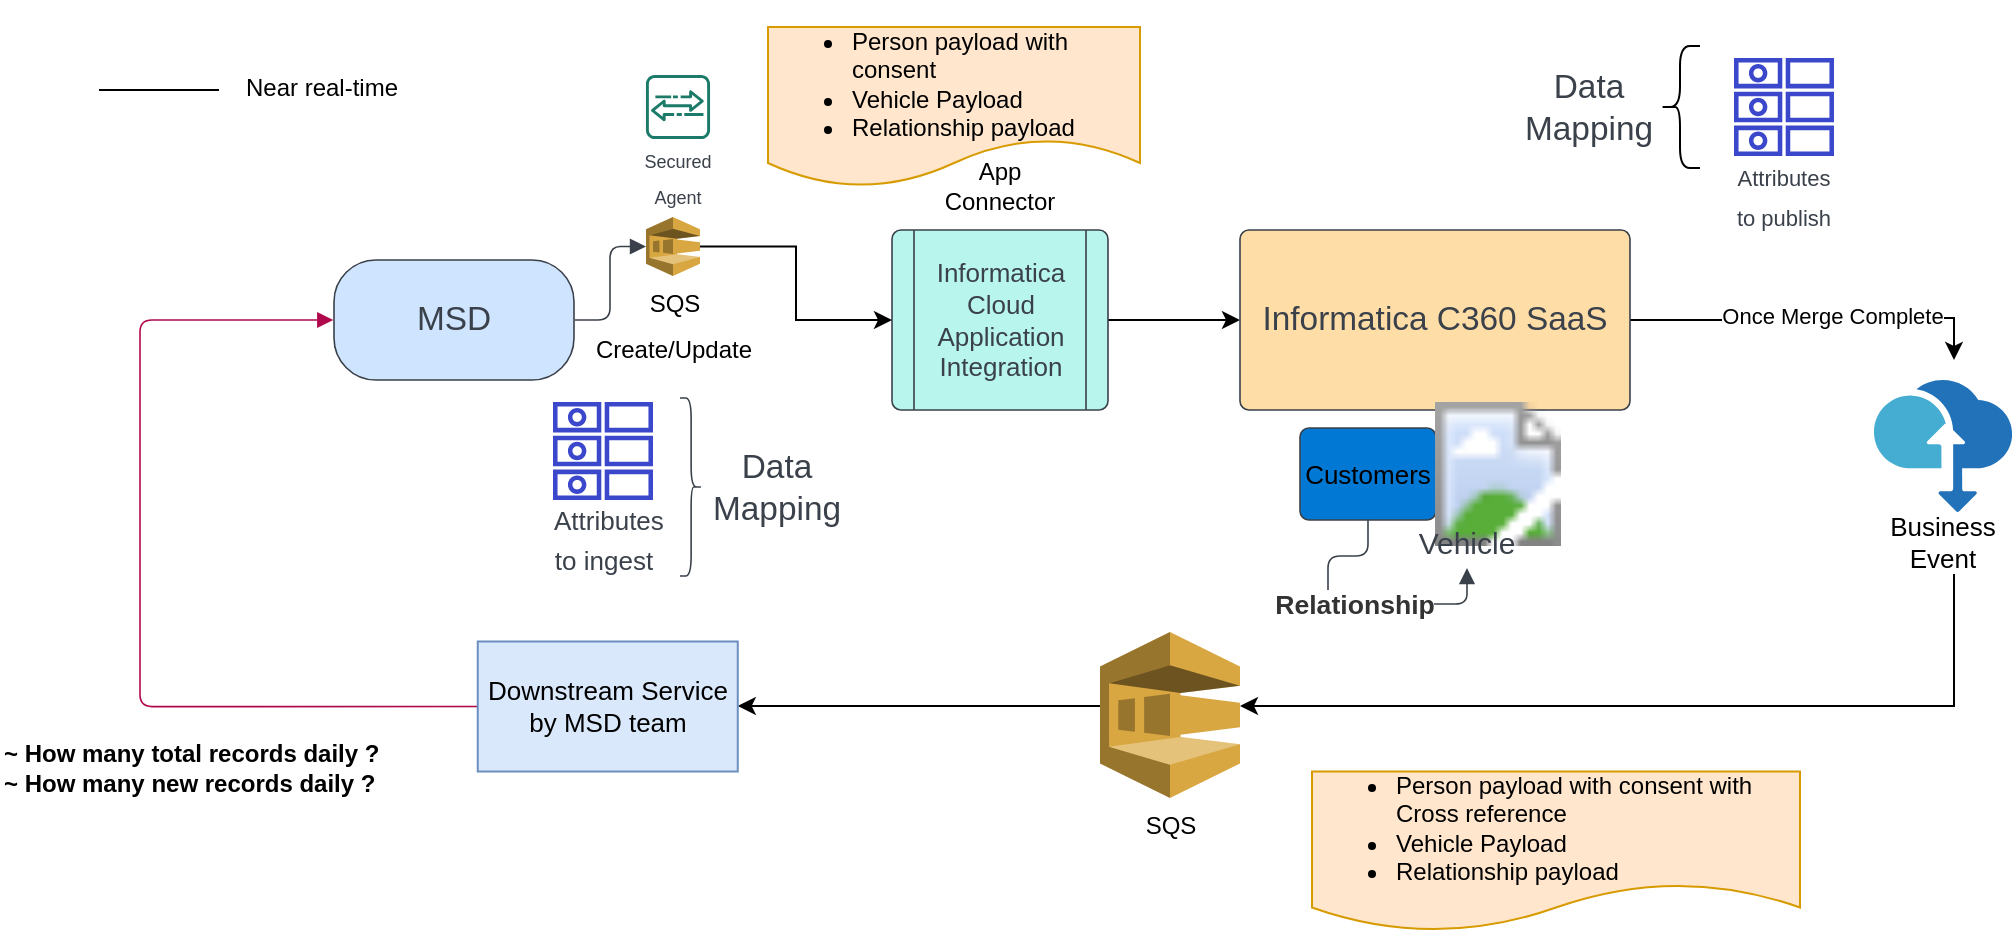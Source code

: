 <mxfile version="22.1.15" type="github" pages="6">
  <diagram name="Page-1" id="7HnCP33ddaRD0rec6pW0">
    <mxGraphModel dx="1050" dy="661" grid="1" gridSize="10" guides="1" tooltips="1" connect="1" arrows="1" fold="1" page="1" pageScale="1" pageWidth="850" pageHeight="1100" math="0" shadow="0">
      <root>
        <mxCell id="0" />
        <mxCell id="1" parent="0" />
        <mxCell id="JmXkQyWFA_XHJxAdcba5-1" value="MSD" style="html=1;overflow=block;blockSpacing=1;whiteSpace=wrap;rounded=1;arcSize=35;fontSize=16.7;fontColor=#3a414a;spacing=3.8;strokeColor=#3a414a;strokeOpacity=100;fillOpacity=100;fillColor=#cfe4ff;strokeWidth=0.8;lucidId=_zfvtoaLD8R3;" parent="1" vertex="1">
          <mxGeometry x="217" y="201" width="120" height="60" as="geometry" />
        </mxCell>
        <mxCell id="JmXkQyWFA_XHJxAdcba5-2" style="edgeStyle=orthogonalEdgeStyle;rounded=0;orthogonalLoop=1;jettySize=auto;html=1;" parent="1" source="JmXkQyWFA_XHJxAdcba5-3" target="JmXkQyWFA_XHJxAdcba5-6" edge="1">
          <mxGeometry relative="1" as="geometry" />
        </mxCell>
        <mxCell id="JmXkQyWFA_XHJxAdcba5-3" value="Informatica Cloud Application Integration" style="html=1;overflow=block;blockSpacing=1;whiteSpace=wrap;shape=process;fontSize=13;fontColor=#3a414a;spacing=3.8;strokeColor=#3a414a;strokeOpacity=100;fillOpacity=100;rounded=1;absoluteArcSize=1;arcSize=9;fillColor=#b8f5ed;strokeWidth=0.8;lucidId=kAfvMmEvo7Zt;" parent="1" vertex="1">
          <mxGeometry x="496" y="186" width="108" height="90" as="geometry" />
        </mxCell>
        <mxCell id="JmXkQyWFA_XHJxAdcba5-4" style="edgeStyle=orthogonalEdgeStyle;rounded=0;orthogonalLoop=1;jettySize=auto;html=1;entryX=0.5;entryY=0;entryDx=0;entryDy=0;" parent="1" source="JmXkQyWFA_XHJxAdcba5-6" edge="1">
          <mxGeometry relative="1" as="geometry">
            <mxPoint x="967" y="232" as="sourcePoint" />
            <mxPoint x="1027" y="251" as="targetPoint" />
            <Array as="points">
              <mxPoint x="946" y="231" />
              <mxPoint x="1027" y="230" />
            </Array>
          </mxGeometry>
        </mxCell>
        <mxCell id="JmXkQyWFA_XHJxAdcba5-5" value="Once Merge Complete" style="edgeLabel;html=1;align=center;verticalAlign=middle;resizable=0;points=[];" parent="JmXkQyWFA_XHJxAdcba5-4" vertex="1" connectable="0">
          <mxGeometry x="0.107" y="1" relative="1" as="geometry">
            <mxPoint as="offset" />
          </mxGeometry>
        </mxCell>
        <mxCell id="JmXkQyWFA_XHJxAdcba5-6" value="Informatica C360 SaaS" style="html=1;overflow=block;blockSpacing=1;whiteSpace=wrap;fontSize=16.7;fontColor=#3a414a;spacing=9;strokeColor=#3a414a;strokeOpacity=100;fillOpacity=100;rounded=1;absoluteArcSize=1;arcSize=9;fillColor=#ffdda6;strokeWidth=0.8;lucidId=FAfvqJk8E.Ea;" parent="1" vertex="1">
          <mxGeometry x="670" y="186" width="195" height="90" as="geometry" />
        </mxCell>
        <mxCell id="JmXkQyWFA_XHJxAdcba5-7" value="" style="html=1;jettySize=18;whiteSpace=wrap;fontSize=13;strokeColor=#3a414a;strokeOpacity=100;strokeWidth=0.8;rounded=1;arcSize=12;edgeStyle=orthogonalEdgeStyle;startArrow=none;endArrow=block;endFill=1;exitX=1.003;exitY=0.5;exitPerimeter=0;lucidId=RAfvrp491s3M;" parent="1" source="JmXkQyWFA_XHJxAdcba5-1" target="JmXkQyWFA_XHJxAdcba5-33" edge="1">
          <mxGeometry width="100" height="100" relative="1" as="geometry">
            <Array as="points" />
          </mxGeometry>
        </mxCell>
        <mxCell id="JmXkQyWFA_XHJxAdcba5-8" value="&lt;font style=&quot;font-size: 11px;&quot;&gt;Attributes to publish&lt;/font&gt;" style="html=1;overflow=block;blockSpacing=1;whiteSpace=wrap;shape=mxgraph.aws4.attributes;verticalLabelPosition=bottom;align=center;verticalAlign=top;pointerEvents=1;fontSize=16.7;fontColor=#3a414a;spacing=0;strokeColor=#3a414a;strokeOpacity=100;rounded=1;absoluteArcSize=1;arcSize=9;fillColor=#3b48cc;strokeWidth=0.8;lucidId=GWfvRAXIjcSH;" parent="1" vertex="1">
          <mxGeometry x="917" y="100" width="50" height="49" as="geometry" />
        </mxCell>
        <mxCell id="JmXkQyWFA_XHJxAdcba5-9" value="" style="strokeColor=none;fillColor=none;whiteSpace=wrap;fontSize=16.7;fontColor=#3a414a;spacing=3.8;strokeOpacity=100;rounded=1;absoluteArcSize=1;arcSize=9;strokeWidth=0.8;html=1;" parent="1" vertex="1">
          <mxGeometry x="390" y="270" width="67.76" height="89" as="geometry" />
        </mxCell>
        <mxCell id="JmXkQyWFA_XHJxAdcba5-10" value="" style="shape=curlyBracket;rounded=1;flipH=1;whiteSpace=wrap;fontSize=16.7;fontColor=#3a414a;spacing=3.8;strokeColor=#3a414a;strokeOpacity=100;strokeWidth=0.8;" parent="JmXkQyWFA_XHJxAdcba5-9" vertex="1">
          <mxGeometry width="11.125" height="89" as="geometry" />
        </mxCell>
        <mxCell id="JmXkQyWFA_XHJxAdcba5-11" value="Data Mapping" style="strokeColor=none;fillColor=none;whiteSpace=wrap;fontSize=16.7;fontColor=#3a414a;spacing=3.8;strokeOpacity=100;rounded=1;absoluteArcSize=1;arcSize=9;strokeWidth=0.8;" parent="JmXkQyWFA_XHJxAdcba5-9" vertex="1">
          <mxGeometry x="28.885" width="38.875" height="89" as="geometry" />
        </mxCell>
        <mxCell id="JmXkQyWFA_XHJxAdcba5-12" value="&lt;font style=&quot;font-size: 9px;&quot;&gt;Secured Agent&lt;/font&gt;" style="html=1;overflow=block;blockSpacing=1;whiteSpace=wrap;shape=mxgraph.aws4.agent2;labelPosition=center;verticalLabelPosition=bottom;align=center;verticalAlign=top;pointerEvents=1;fontSize=15;fontColor=#3a414a;spacing=0;strokeColor=#3a414a;strokeOpacity=100;rounded=1;absoluteArcSize=1;arcSize=9;fillColor=#1c7b68;strokeWidth=0.8;lucidId=V0fvz383fF~9;" parent="1" vertex="1">
          <mxGeometry x="370" y="108.5" width="38" height="32" as="geometry" />
        </mxCell>
        <mxCell id="JmXkQyWFA_XHJxAdcba5-13" value="Customers" style="html=1;overflow=block;blockSpacing=1;whiteSpace=wrap;fontSize=13;spacing=0;strokeColor=#3a414a;strokeOpacity=100;rounded=1;absoluteArcSize=1;arcSize=9;fillColor=#0078d4;strokeWidth=0.8;lucidId=Y6fv7KWgEG-H;" parent="1" vertex="1">
          <mxGeometry x="700" y="285" width="68" height="46" as="geometry" />
        </mxCell>
        <mxCell id="JmXkQyWFA_XHJxAdcba5-14" value="" style="html=1;jettySize=18;whiteSpace=wrap;fontSize=13;strokeColor=#b0084d;strokeOpacity=100;strokeWidth=0.8;rounded=1;arcSize=12;edgeStyle=orthogonalEdgeStyle;startArrow=none;endArrow=block;endFill=1;exitX=1.002;exitY=0.5;exitPerimeter=0;entryX=-0.003;entryY=0.5;entryPerimeter=0;lucidId=pPkv3rIOr2aS;" parent="1" source="JmXkQyWFA_XHJxAdcba5-20" target="JmXkQyWFA_XHJxAdcba5-1" edge="1">
          <mxGeometry width="100" height="100" relative="1" as="geometry">
            <Array as="points">
              <mxPoint x="120" y="231" />
            </Array>
          </mxGeometry>
        </mxCell>
        <mxCell id="JmXkQyWFA_XHJxAdcba5-15" value="" style="html=1;overflow=block;blockSpacing=1;whiteSpace=wrap;shape=image;fontSize=13;spacing=3.8;strokeColor=none;strokeOpacity=100;strokeWidth=0;image=https://images.lucid.app/images/98843362-60f4-46ee-85de-753dc02aa09e/content;lucidId=MXlvsj6demjr;" parent="1" vertex="1">
          <mxGeometry x="763" y="272" width="72" height="72" as="geometry" />
        </mxCell>
        <mxCell id="JmXkQyWFA_XHJxAdcba5-16" value="Vehicle" style="html=1;overflow=block;blockSpacing=1;whiteSpace=wrap;fontSize=15;fontColor=#3a414a;spacing=3.8;strokeOpacity=0;fillOpacity=0;rounded=1;absoluteArcSize=1;arcSize=9;fillColor=#ffffff;strokeWidth=0.8;lucidId=9XlvQF2a5Y8r;" parent="1" vertex="1">
          <mxGeometry x="732" y="328" width="103" height="27" as="geometry" />
        </mxCell>
        <mxCell id="JmXkQyWFA_XHJxAdcba5-17" value="" style="html=1;jettySize=18;whiteSpace=wrap;fontSize=13;strokeColor=#3a414a;strokeOpacity=100;strokeWidth=0.8;rounded=1;arcSize=12;edgeStyle=orthogonalEdgeStyle;startArrow=none;endArrow=block;endFill=1;exitX=0.5;exitY=0.997;exitPerimeter=0;entryX=0.5;entryY=1;entryPerimeter=0;lucidId=~YlvwF8hCNBU;" parent="1" source="JmXkQyWFA_XHJxAdcba5-13" target="JmXkQyWFA_XHJxAdcba5-16" edge="1">
          <mxGeometry width="100" height="100" relative="1" as="geometry">
            <Array as="points" />
          </mxGeometry>
        </mxCell>
        <mxCell id="JmXkQyWFA_XHJxAdcba5-18" value="Relationship" style="text;html=1;resizable=0;labelBackgroundColor=default;align=center;verticalAlign=middle;fontStyle=1;fontColor=#333333;fontSize=13.3;" parent="JmXkQyWFA_XHJxAdcba5-17" vertex="1">
          <mxGeometry relative="1" as="geometry" />
        </mxCell>
        <mxCell id="JmXkQyWFA_XHJxAdcba5-19" style="edgeStyle=orthogonalEdgeStyle;rounded=0;orthogonalLoop=1;jettySize=auto;html=1;fontSize=13;" parent="1" source="JmXkQyWFA_XHJxAdcba5-27" target="JmXkQyWFA_XHJxAdcba5-20" edge="1">
          <mxGeometry relative="1" as="geometry">
            <mxPoint x="580" y="425" as="sourcePoint" />
            <Array as="points">
              <mxPoint x="560" y="424" />
              <mxPoint x="560" y="424" />
            </Array>
          </mxGeometry>
        </mxCell>
        <mxCell id="JmXkQyWFA_XHJxAdcba5-20" value="Downstream Service by MSD team" style="rounded=0;whiteSpace=wrap;html=1;fontSize=13;fillColor=#dae8fc;strokeColor=#6c8ebf;" parent="1" vertex="1">
          <mxGeometry x="288.88" y="391.75" width="130" height="65" as="geometry" />
        </mxCell>
        <mxCell id="JmXkQyWFA_XHJxAdcba5-21" value="&lt;font style=&quot;font-size: 13px;&quot;&gt;Attributes to ingest&lt;/font&gt;" style="html=1;overflow=block;blockSpacing=1;whiteSpace=wrap;shape=mxgraph.aws4.attributes;verticalLabelPosition=bottom;align=center;verticalAlign=top;pointerEvents=1;fontSize=16.7;fontColor=#3a414a;spacing=0;strokeColor=#3a414a;strokeOpacity=100;rounded=1;absoluteArcSize=1;arcSize=9;fillColor=#3b48cc;strokeWidth=0.8;lucidId=bUlvYQVKywe3;" parent="1" vertex="1">
          <mxGeometry x="326.5" y="272" width="50" height="49" as="geometry" />
        </mxCell>
        <mxCell id="JmXkQyWFA_XHJxAdcba5-22" value="" style="shape=curlyBracket;whiteSpace=wrap;html=1;rounded=1;labelPosition=left;verticalLabelPosition=middle;align=right;verticalAlign=middle;fontSize=12;" parent="1" vertex="1">
          <mxGeometry x="880" y="94" width="20" height="61" as="geometry" />
        </mxCell>
        <mxCell id="JmXkQyWFA_XHJxAdcba5-23" value="Data Mapping" style="strokeColor=none;fillColor=none;whiteSpace=wrap;fontSize=16.7;fontColor=#3a414a;spacing=3.8;strokeOpacity=100;rounded=1;absoluteArcSize=1;arcSize=9;strokeWidth=0.8;" parent="1" vertex="1">
          <mxGeometry x="825.125" y="80" width="38.875" height="89" as="geometry" />
        </mxCell>
        <mxCell id="JmXkQyWFA_XHJxAdcba5-24" style="edgeStyle=orthogonalEdgeStyle;rounded=0;orthogonalLoop=1;jettySize=auto;html=1;exitX=0.5;exitY=1;exitDx=0;exitDy=0;" parent="1" target="JmXkQyWFA_XHJxAdcba5-27" edge="1">
          <mxGeometry relative="1" as="geometry">
            <Array as="points">
              <mxPoint x="1027" y="424" />
            </Array>
            <mxPoint x="997" y="424" as="targetPoint" />
            <mxPoint x="1027" y="330" as="sourcePoint" />
          </mxGeometry>
        </mxCell>
        <mxCell id="JmXkQyWFA_XHJxAdcba5-25" value="~ How many total records daily ?&lt;br&gt;~ How many new records daily ?" style="text;html=1;strokeColor=none;fillColor=none;align=left;verticalAlign=middle;whiteSpace=wrap;rounded=0;fontStyle=1" parent="1" vertex="1">
          <mxGeometry x="50" y="440" width="200" height="30" as="geometry" />
        </mxCell>
        <mxCell id="JmXkQyWFA_XHJxAdcba5-26" value="Business Event" style="overflow=block;blockSpacing=1;whiteSpace=wrap;aspect=fixed;html=1;points=[];align=center;verticalAlign=top;image;image=img/lib/mscae/Data_Box.svg;fontSize=13;spacing=0;strokeColor=#3a414a;strokeOpacity=100;rounded=1;absoluteArcSize=1;arcSize=9;fillColor=#45ADD2;strokeWidth=0.8;lucidId=bUlvEU.89sOu;" parent="1" vertex="1">
          <mxGeometry x="987" y="261" width="69.07" height="66" as="geometry" />
        </mxCell>
        <mxCell id="JmXkQyWFA_XHJxAdcba5-27" value="SQS" style="outlineConnect=0;dashed=0;verticalLabelPosition=bottom;verticalAlign=top;align=center;html=1;shape=mxgraph.aws3.sqs;fillColor=#D9A741;gradientColor=none;" parent="1" vertex="1">
          <mxGeometry x="600" y="387" width="70" height="83" as="geometry" />
        </mxCell>
        <mxCell id="JmXkQyWFA_XHJxAdcba5-28" value="" style="endArrow=none;html=1;rounded=0;" parent="1" edge="1">
          <mxGeometry width="50" height="50" relative="1" as="geometry">
            <mxPoint x="99.5" y="116" as="sourcePoint" />
            <mxPoint x="159.5" y="116" as="targetPoint" />
          </mxGeometry>
        </mxCell>
        <mxCell id="JmXkQyWFA_XHJxAdcba5-29" value="Near real-time" style="text;html=1;strokeColor=none;fillColor=none;align=center;verticalAlign=middle;whiteSpace=wrap;rounded=0;" parent="1" vertex="1">
          <mxGeometry x="160.5" y="100" width="99.5" height="30" as="geometry" />
        </mxCell>
        <mxCell id="JmXkQyWFA_XHJxAdcba5-30" value="Create/Update" style="text;html=1;strokeColor=none;fillColor=none;align=center;verticalAlign=middle;whiteSpace=wrap;rounded=0;" parent="1" vertex="1">
          <mxGeometry x="326.5" y="231" width="120" height="30" as="geometry" />
        </mxCell>
        <mxCell id="JmXkQyWFA_XHJxAdcba5-31" value="App&lt;br&gt;Connector" style="text;html=1;strokeColor=none;fillColor=none;align=center;verticalAlign=middle;whiteSpace=wrap;rounded=0;" parent="1" vertex="1">
          <mxGeometry x="520" y="149" width="60" height="30" as="geometry" />
        </mxCell>
        <mxCell id="JmXkQyWFA_XHJxAdcba5-32" style="edgeStyle=orthogonalEdgeStyle;rounded=0;orthogonalLoop=1;jettySize=auto;html=1;" parent="1" source="JmXkQyWFA_XHJxAdcba5-33" target="JmXkQyWFA_XHJxAdcba5-3" edge="1">
          <mxGeometry relative="1" as="geometry" />
        </mxCell>
        <mxCell id="JmXkQyWFA_XHJxAdcba5-33" value="SQS" style="outlineConnect=0;dashed=0;verticalLabelPosition=bottom;verticalAlign=top;align=center;html=1;shape=mxgraph.aws3.sqs;fillColor=#D9A741;gradientColor=none;" parent="1" vertex="1">
          <mxGeometry x="373" y="179.5" width="27" height="29.5" as="geometry" />
        </mxCell>
        <mxCell id="JmXkQyWFA_XHJxAdcba5-34" value="&lt;ul&gt;&lt;li&gt;Person payload with consent&lt;/li&gt;&lt;li&gt;Vehicle Payload&lt;/li&gt;&lt;li&gt;Relationship payload&lt;/li&gt;&lt;/ul&gt;" style="shape=document;whiteSpace=wrap;html=1;boundedLbl=1;align=left;fillColor=#ffe6cc;strokeColor=#d79b00;" parent="1" vertex="1">
          <mxGeometry x="434" y="84.5" width="186" height="80" as="geometry" />
        </mxCell>
        <mxCell id="JmXkQyWFA_XHJxAdcba5-35" value="&lt;ul&gt;&lt;li&gt;Person payload with consent with Cross reference&lt;/li&gt;&lt;li&gt;Vehicle Payload&lt;/li&gt;&lt;li&gt;Relationship payload&lt;/li&gt;&lt;/ul&gt;" style="shape=document;whiteSpace=wrap;html=1;boundedLbl=1;align=left;fillColor=#ffe6cc;strokeColor=#d79b00;" parent="1" vertex="1">
          <mxGeometry x="706" y="456.75" width="244" height="80" as="geometry" />
        </mxCell>
      </root>
    </mxGraphModel>
  </diagram>
  <diagram id="yjkKaahtZKCr1QFPdN_M" name="Used car journey">
    <mxGraphModel dx="1050" dy="661" grid="1" gridSize="10" guides="1" tooltips="1" connect="1" arrows="1" fold="1" page="1" pageScale="1" pageWidth="850" pageHeight="1100" math="0" shadow="0">
      <root>
        <mxCell id="0" />
        <mxCell id="1" parent="0" />
        <mxCell id="8sIp4IgzL-qYaX0-0zkI-2" style="edgeStyle=orthogonalEdgeStyle;rounded=0;orthogonalLoop=1;jettySize=auto;html=1;" edge="1" parent="1" source="zcFvVLF5O91_eoLGzDhf-1" target="8sIp4IgzL-qYaX0-0zkI-1">
          <mxGeometry relative="1" as="geometry">
            <mxPoint x="290" y="320" as="targetPoint" />
            <Array as="points">
              <mxPoint x="125" y="320" />
            </Array>
          </mxGeometry>
        </mxCell>
        <mxCell id="zcFvVLF5O91_eoLGzDhf-1" value="Customer" style="shape=umlActor;verticalLabelPosition=bottom;verticalAlign=top;html=1;outlineConnect=0;" vertex="1" parent="1">
          <mxGeometry x="110" y="90" width="30" height="60" as="geometry" />
        </mxCell>
        <mxCell id="zcFvVLF5O91_eoLGzDhf-3" style="edgeStyle=orthogonalEdgeStyle;rounded=0;orthogonalLoop=1;jettySize=auto;html=1;" edge="1" parent="1" source="zcFvVLF5O91_eoLGzDhf-2">
          <mxGeometry relative="1" as="geometry">
            <mxPoint x="160" y="120" as="targetPoint" />
          </mxGeometry>
        </mxCell>
        <mxCell id="zcFvVLF5O91_eoLGzDhf-4" value="Buys an used Car" style="edgeLabel;html=1;align=center;verticalAlign=middle;resizable=0;points=[];" vertex="1" connectable="0" parent="zcFvVLF5O91_eoLGzDhf-3">
          <mxGeometry x="-0.096" y="1" relative="1" as="geometry">
            <mxPoint as="offset" />
          </mxGeometry>
        </mxCell>
        <mxCell id="zcFvVLF5O91_eoLGzDhf-2" value="" style="shape=mxgraph.signs.transportation.car_4;html=1;pointerEvents=1;fillColor=#000000;strokeColor=none;verticalLabelPosition=bottom;verticalAlign=top;align=center;" vertex="1" parent="1">
          <mxGeometry x="314" y="77" width="98" height="86" as="geometry" />
        </mxCell>
        <mxCell id="yQyh46L_vUeZi05Qh_IL-4" style="edgeStyle=orthogonalEdgeStyle;rounded=0;orthogonalLoop=1;jettySize=auto;html=1;" edge="1" parent="1" source="8sIp4IgzL-qYaX0-0zkI-1" target="yQyh46L_vUeZi05Qh_IL-1">
          <mxGeometry relative="1" as="geometry">
            <Array as="points">
              <mxPoint x="490" y="315" />
              <mxPoint x="490" y="200" />
            </Array>
          </mxGeometry>
        </mxCell>
        <mxCell id="yQyh46L_vUeZi05Qh_IL-5" style="edgeStyle=orthogonalEdgeStyle;rounded=0;orthogonalLoop=1;jettySize=auto;html=1;" edge="1" parent="1" source="8sIp4IgzL-qYaX0-0zkI-1" target="yQyh46L_vUeZi05Qh_IL-2">
          <mxGeometry relative="1" as="geometry">
            <Array as="points">
              <mxPoint x="490" y="315" />
              <mxPoint x="490" y="425" />
            </Array>
          </mxGeometry>
        </mxCell>
        <mxCell id="8sIp4IgzL-qYaX0-0zkI-1" value="Informatica C360 SaaS" style="html=1;overflow=block;blockSpacing=1;whiteSpace=wrap;fontSize=16.7;fontColor=#3a414a;spacing=9;strokeColor=#3a414a;strokeOpacity=100;fillOpacity=100;rounded=1;absoluteArcSize=1;arcSize=9;fillColor=#ffdda6;strokeWidth=0.8;lucidId=FAfvqJk8E.Ea;" vertex="1" parent="1">
          <mxGeometry x="265.5" y="290" width="195" height="50" as="geometry" />
        </mxCell>
        <mxCell id="8sIp4IgzL-qYaX0-0zkI-3" value="John Doe" style="text;html=1;strokeColor=none;fillColor=none;align=center;verticalAlign=middle;whiteSpace=wrap;rounded=0;" vertex="1" parent="1">
          <mxGeometry x="95" y="40" width="60" height="30" as="geometry" />
        </mxCell>
        <mxCell id="8sIp4IgzL-qYaX0-0zkI-4" value="4S3BMHT68B3212345" style="text;html=1;strokeColor=none;fillColor=none;align=center;verticalAlign=middle;whiteSpace=wrap;rounded=0;" vertex="1" parent="1">
          <mxGeometry x="289" y="40" width="136.5" height="30" as="geometry" />
        </mxCell>
        <mxCell id="8sIp4IgzL-qYaX0-0zkI-5" style="edgeStyle=orthogonalEdgeStyle;rounded=0;orthogonalLoop=1;jettySize=auto;html=1;" edge="1" parent="1" source="zcFvVLF5O91_eoLGzDhf-2" target="8sIp4IgzL-qYaX0-0zkI-1">
          <mxGeometry relative="1" as="geometry" />
        </mxCell>
        <mxCell id="yQyh46L_vUeZi05Qh_IL-1" value="Informatica Cloud Application Integration" style="html=1;overflow=block;blockSpacing=1;whiteSpace=wrap;shape=process;fontSize=13;fontColor=#3a414a;spacing=3.8;strokeColor=#3a414a;strokeOpacity=100;fillOpacity=100;rounded=1;absoluteArcSize=1;arcSize=9;fillColor=#b8f5ed;strokeWidth=0.8;lucidId=kAfvMmEvo7Zt;" vertex="1" parent="1">
          <mxGeometry x="521" y="160" width="108" height="90" as="geometry" />
        </mxCell>
        <mxCell id="yQyh46L_vUeZi05Qh_IL-2" value="Informatica Cloud Data Integration" style="html=1;overflow=block;blockSpacing=1;whiteSpace=wrap;shape=process;fontSize=13;spacing=3.8;strokeColor=#6c8ebf;strokeOpacity=100;fillOpacity=100;rounded=1;absoluteArcSize=1;arcSize=9;fillColor=#dae8fc;strokeWidth=0.8;lucidId=kAfvMmEvo7Zt;" vertex="1" parent="1">
          <mxGeometry x="521" y="380" width="108" height="90" as="geometry" />
        </mxCell>
        <mxCell id="yQyh46L_vUeZi05Qh_IL-6" value="Real Time Notification to Customer for -&lt;br&gt;&lt;br&gt;1. Maintenance services&lt;br&gt;2. Warrantry Services&lt;br&gt;3. Offers" style="shape=note;whiteSpace=wrap;html=1;backgroundOutline=1;darkOpacity=0.05;align=left;size=13;fillColor=#fff2cc;strokeColor=#d6b656;" vertex="1" parent="1">
          <mxGeometry x="680" y="150" width="140" height="110" as="geometry" />
        </mxCell>
        <mxCell id="yQyh46L_vUeZi05Qh_IL-7" value="Reporting based prospect customer -&lt;br&gt;&lt;br&gt;1. Customer History&lt;br&gt;2. Vehicle History&lt;br&gt;3. Ownership History" style="shape=note;whiteSpace=wrap;html=1;backgroundOutline=1;darkOpacity=0.05;align=left;size=13;fillColor=#fff2cc;strokeColor=#d6b656;" vertex="1" parent="1">
          <mxGeometry x="680" y="360" width="140" height="110" as="geometry" />
        </mxCell>
      </root>
    </mxGraphModel>
  </diagram>
  <diagram id="odEpL8_zmmFJgW3NRMyN" name="Test Drive">
    <mxGraphModel dx="1050" dy="661" grid="1" gridSize="10" guides="1" tooltips="1" connect="1" arrows="1" fold="1" page="1" pageScale="1" pageWidth="850" pageHeight="1100" math="0" shadow="0">
      <root>
        <mxCell id="0" />
        <mxCell id="1" parent="0" />
        <mxCell id="wf2GmxCBUvFyCgpOTiu7-1" style="edgeStyle=orthogonalEdgeStyle;rounded=0;orthogonalLoop=1;jettySize=auto;html=1;" edge="1" parent="1" source="wf2GmxCBUvFyCgpOTiu7-2" target="wf2GmxCBUvFyCgpOTiu7-8">
          <mxGeometry relative="1" as="geometry">
            <mxPoint x="290" y="320" as="targetPoint" />
            <Array as="points">
              <mxPoint x="125" y="320" />
            </Array>
          </mxGeometry>
        </mxCell>
        <mxCell id="wf2GmxCBUvFyCgpOTiu7-2" value="Customer" style="shape=umlActor;verticalLabelPosition=bottom;verticalAlign=top;html=1;outlineConnect=0;" vertex="1" parent="1">
          <mxGeometry x="110" y="90" width="30" height="60" as="geometry" />
        </mxCell>
        <mxCell id="wf2GmxCBUvFyCgpOTiu7-3" style="edgeStyle=orthogonalEdgeStyle;rounded=0;orthogonalLoop=1;jettySize=auto;html=1;" edge="1" parent="1" source="wf2GmxCBUvFyCgpOTiu7-5">
          <mxGeometry relative="1" as="geometry">
            <mxPoint x="160" y="120" as="targetPoint" />
          </mxGeometry>
        </mxCell>
        <mxCell id="wf2GmxCBUvFyCgpOTiu7-4" value="Test Drive a Car" style="edgeLabel;html=1;align=center;verticalAlign=middle;resizable=0;points=[];" vertex="1" connectable="0" parent="wf2GmxCBUvFyCgpOTiu7-3">
          <mxGeometry x="-0.096" y="1" relative="1" as="geometry">
            <mxPoint as="offset" />
          </mxGeometry>
        </mxCell>
        <mxCell id="wf2GmxCBUvFyCgpOTiu7-5" value="" style="shape=mxgraph.signs.transportation.car_4;html=1;pointerEvents=1;fillColor=#000000;strokeColor=none;verticalLabelPosition=bottom;verticalAlign=top;align=center;" vertex="1" parent="1">
          <mxGeometry x="314" y="77" width="98" height="86" as="geometry" />
        </mxCell>
        <mxCell id="wf2GmxCBUvFyCgpOTiu7-6" style="edgeStyle=orthogonalEdgeStyle;rounded=0;orthogonalLoop=1;jettySize=auto;html=1;" edge="1" parent="1" source="wf2GmxCBUvFyCgpOTiu7-8" target="wf2GmxCBUvFyCgpOTiu7-12">
          <mxGeometry relative="1" as="geometry">
            <Array as="points">
              <mxPoint x="490" y="315" />
              <mxPoint x="490" y="200" />
            </Array>
          </mxGeometry>
        </mxCell>
        <mxCell id="wf2GmxCBUvFyCgpOTiu7-7" style="edgeStyle=orthogonalEdgeStyle;rounded=0;orthogonalLoop=1;jettySize=auto;html=1;" edge="1" parent="1" source="wf2GmxCBUvFyCgpOTiu7-8" target="wf2GmxCBUvFyCgpOTiu7-13">
          <mxGeometry relative="1" as="geometry">
            <Array as="points">
              <mxPoint x="490" y="315" />
              <mxPoint x="490" y="425" />
            </Array>
          </mxGeometry>
        </mxCell>
        <mxCell id="wf2GmxCBUvFyCgpOTiu7-8" value="Informatica C360 SaaS" style="html=1;overflow=block;blockSpacing=1;whiteSpace=wrap;fontSize=16.7;fontColor=#3a414a;spacing=9;strokeColor=#3a414a;strokeOpacity=100;fillOpacity=100;rounded=1;absoluteArcSize=1;arcSize=9;fillColor=#ffdda6;strokeWidth=0.8;lucidId=FAfvqJk8E.Ea;" vertex="1" parent="1">
          <mxGeometry x="265.5" y="290" width="195" height="50" as="geometry" />
        </mxCell>
        <mxCell id="wf2GmxCBUvFyCgpOTiu7-9" value="John Doe" style="text;html=1;strokeColor=none;fillColor=none;align=center;verticalAlign=middle;whiteSpace=wrap;rounded=0;" vertex="1" parent="1">
          <mxGeometry x="95" y="40" width="60" height="30" as="geometry" />
        </mxCell>
        <mxCell id="wf2GmxCBUvFyCgpOTiu7-10" value="K509GF" style="text;html=1;strokeColor=none;fillColor=none;align=center;verticalAlign=middle;whiteSpace=wrap;rounded=0;" vertex="1" parent="1">
          <mxGeometry x="289" y="40" width="136.5" height="30" as="geometry" />
        </mxCell>
        <mxCell id="wf2GmxCBUvFyCgpOTiu7-11" style="edgeStyle=orthogonalEdgeStyle;rounded=0;orthogonalLoop=1;jettySize=auto;html=1;" edge="1" parent="1" source="wf2GmxCBUvFyCgpOTiu7-5" target="wf2GmxCBUvFyCgpOTiu7-8">
          <mxGeometry relative="1" as="geometry" />
        </mxCell>
        <mxCell id="wf2GmxCBUvFyCgpOTiu7-12" value="Informatica Cloud Application Integration" style="html=1;overflow=block;blockSpacing=1;whiteSpace=wrap;shape=process;fontSize=13;fontColor=#3a414a;spacing=3.8;strokeColor=#3a414a;strokeOpacity=100;fillOpacity=100;rounded=1;absoluteArcSize=1;arcSize=9;fillColor=#b8f5ed;strokeWidth=0.8;lucidId=kAfvMmEvo7Zt;" vertex="1" parent="1">
          <mxGeometry x="521" y="160" width="108" height="90" as="geometry" />
        </mxCell>
        <mxCell id="wf2GmxCBUvFyCgpOTiu7-13" value="Informatica Cloud Data Integration" style="html=1;overflow=block;blockSpacing=1;whiteSpace=wrap;shape=process;fontSize=13;spacing=3.8;strokeColor=#6c8ebf;strokeOpacity=100;fillOpacity=100;rounded=1;absoluteArcSize=1;arcSize=9;fillColor=#dae8fc;strokeWidth=0.8;lucidId=kAfvMmEvo7Zt;" vertex="1" parent="1">
          <mxGeometry x="521" y="380" width="108" height="90" as="geometry" />
        </mxCell>
        <mxCell id="wf2GmxCBUvFyCgpOTiu7-14" value="Real Time Notification to Customer for -&lt;br&gt;&lt;br&gt;1. Offers&lt;br&gt;2. Feature Enhancements&lt;br&gt;3. Greetings" style="shape=note;whiteSpace=wrap;html=1;backgroundOutline=1;darkOpacity=0.05;align=left;size=13;fillColor=#fff2cc;strokeColor=#d6b656;" vertex="1" parent="1">
          <mxGeometry x="680" y="150" width="160" height="110" as="geometry" />
        </mxCell>
        <mxCell id="wf2GmxCBUvFyCgpOTiu7-15" value="Reporting based prospect customer -&lt;br&gt;&lt;br&gt;1. Customer Usage&amp;nbsp;&lt;br&gt;2. Purchase History&lt;br&gt;3. Any other relationship with Toyota" style="shape=note;whiteSpace=wrap;html=1;backgroundOutline=1;darkOpacity=0.05;align=left;size=13;fillColor=#fff2cc;strokeColor=#d6b656;" vertex="1" parent="1">
          <mxGeometry x="680" y="360" width="140" height="110" as="geometry" />
        </mxCell>
      </root>
    </mxGraphModel>
  </diagram>
  <diagram id="raB5P4tfHij6WRnW45Hf" name="Customer Buying an insurance">
    <mxGraphModel dx="1050" dy="661" grid="1" gridSize="10" guides="1" tooltips="1" connect="1" arrows="1" fold="1" page="1" pageScale="1" pageWidth="850" pageHeight="1100" math="0" shadow="0">
      <root>
        <mxCell id="0" />
        <mxCell id="1" parent="0" />
        <mxCell id="B6M1JlMT-A4dqSdjiWog-1" value="&lt;ul style=&quot;margin-top:0cm&quot; type=&quot;disc&quot;&gt;&#xa; &lt;li class=&quot;MsoListParagraph&quot; style=&quot;color:black;margin-left:0cm;mso-list:l0 level1 lfo1&quot;&gt;&lt;span lang=&quot;EN-US&quot; style=&quot;mso-fareast-font-family:&amp;quot;Times New Roman&amp;quot;;mso-ansi-language:&#xa;     EN-US&quot;&gt;Customer buying a car and buying insurance&lt;/span&gt;&lt;/li&gt;&#xa;&lt;/ul&gt;" style="text;whiteSpace=wrap;html=1;" vertex="1" parent="1">
          <mxGeometry x="320" y="170" width="310" height="80" as="geometry" />
        </mxCell>
      </root>
    </mxGraphModel>
  </diagram>
  <diagram id="QcV0xI9qe69qJ0kC0ENk" name="Moving from One to Another">
    <mxGraphModel dx="1050" dy="661" grid="1" gridSize="10" guides="1" tooltips="1" connect="1" arrows="1" fold="1" page="1" pageScale="1" pageWidth="850" pageHeight="1100" math="0" shadow="0">
      <root>
        <mxCell id="0" />
        <mxCell id="1" parent="0" />
      </root>
    </mxGraphModel>
  </diagram>
  <diagram id="G0GBI5yPqV01_sSkoLKw" name="Connected car journey ">
    <mxGraphModel dx="1050" dy="661" grid="1" gridSize="10" guides="1" tooltips="1" connect="1" arrows="1" fold="1" page="1" pageScale="1" pageWidth="850" pageHeight="1100" math="0" shadow="0">
      <root>
        <mxCell id="0" />
        <mxCell id="1" parent="0" />
      </root>
    </mxGraphModel>
  </diagram>
</mxfile>
